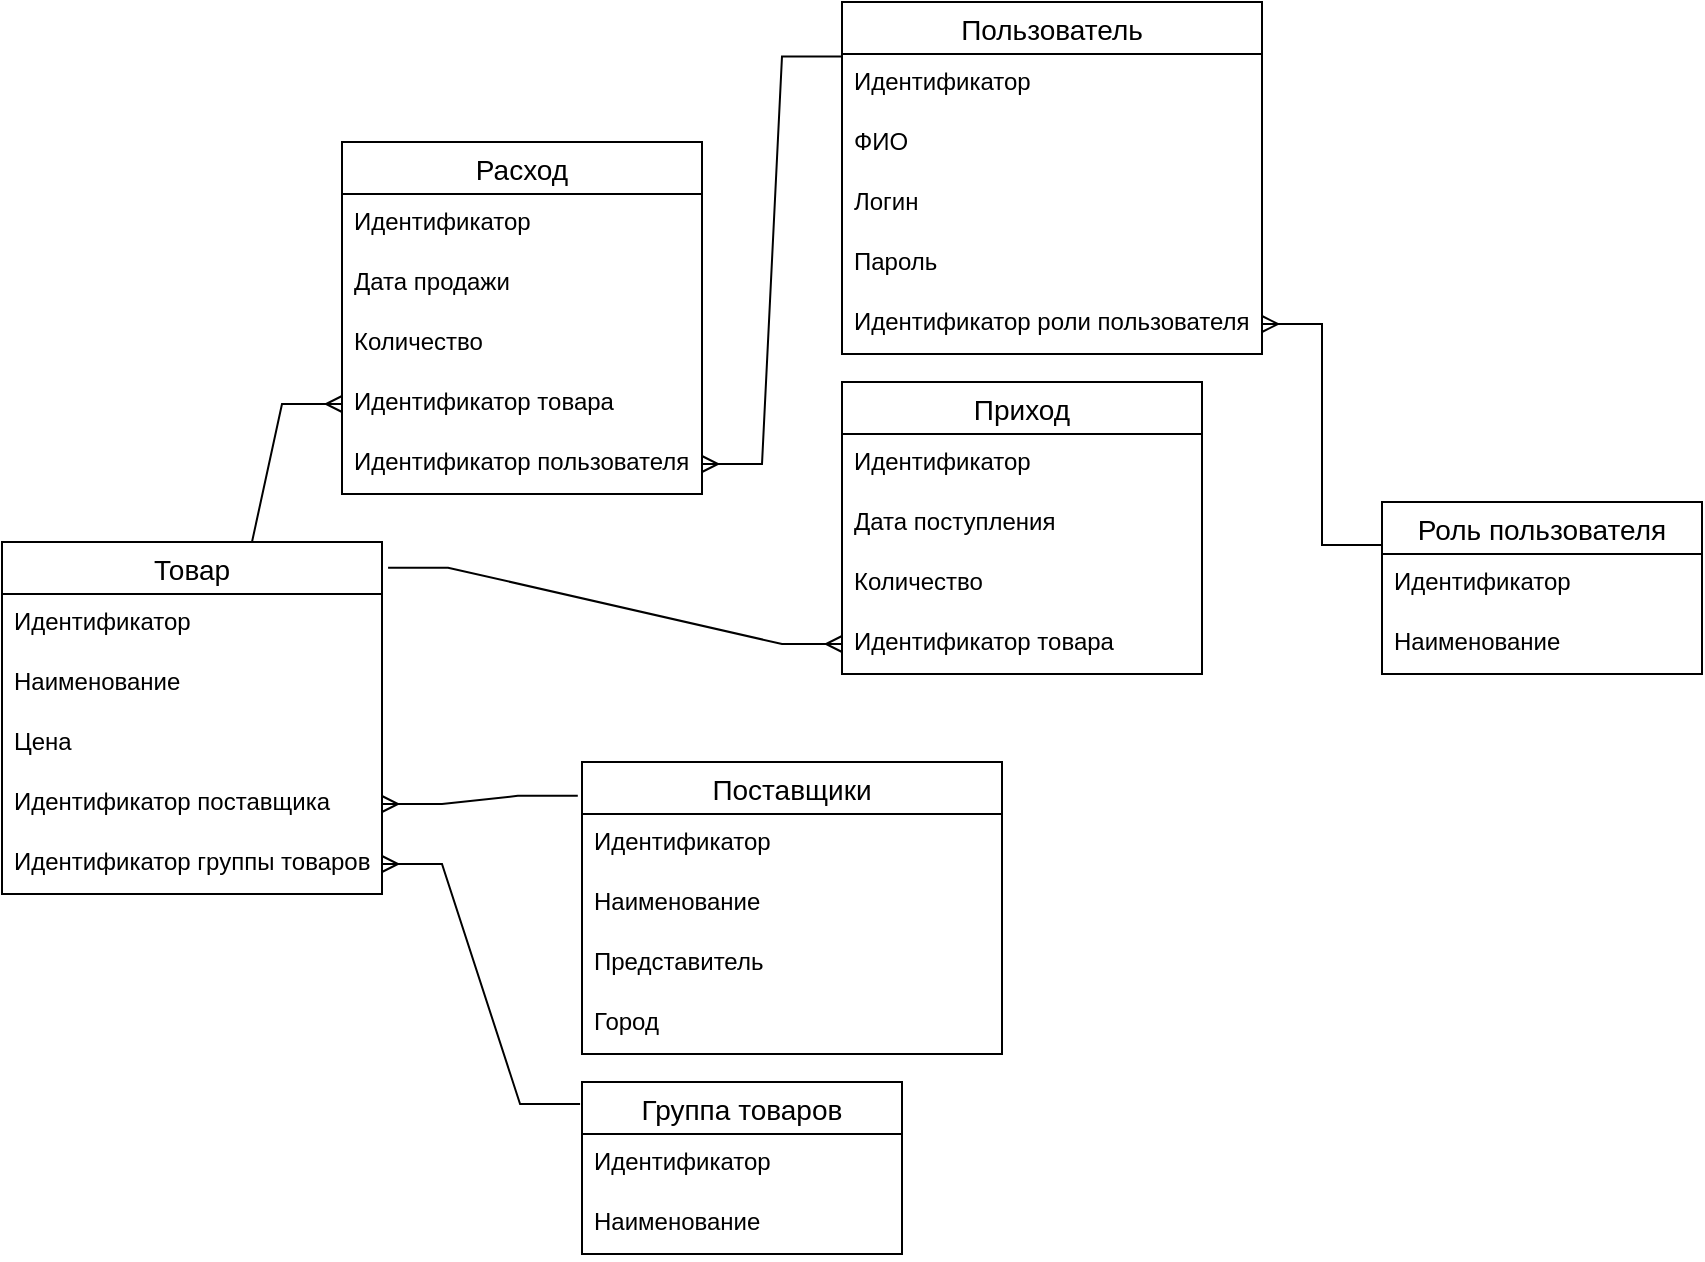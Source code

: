 <mxfile version="20.8.15" type="device"><diagram id="LBrnBnP-0IKncJXPNTLm" name="Страница 1"><mxGraphModel dx="906" dy="611" grid="1" gridSize="10" guides="1" tooltips="1" connect="1" arrows="1" fold="1" page="1" pageScale="1" pageWidth="1169" pageHeight="827" math="0" shadow="0"><root><mxCell id="0"/><mxCell id="1" parent="0"/><mxCell id="aJNdbL5rBykhAIug3nRp-1" value="Роль пользователя" style="swimlane;fontStyle=0;childLayout=stackLayout;horizontal=1;startSize=26;horizontalStack=0;resizeParent=1;resizeParentMax=0;resizeLast=0;collapsible=1;marginBottom=0;align=center;fontSize=14;" parent="1" vertex="1"><mxGeometry x="710" y="310" width="160" height="86" as="geometry"/></mxCell><mxCell id="aJNdbL5rBykhAIug3nRp-2" value="Идентификатор" style="text;strokeColor=none;fillColor=none;spacingLeft=4;spacingRight=4;overflow=hidden;rotatable=0;points=[[0,0.5],[1,0.5]];portConstraint=eastwest;fontSize=12;" parent="aJNdbL5rBykhAIug3nRp-1" vertex="1"><mxGeometry y="26" width="160" height="30" as="geometry"/></mxCell><mxCell id="aJNdbL5rBykhAIug3nRp-3" value="Наименование" style="text;strokeColor=none;fillColor=none;spacingLeft=4;spacingRight=4;overflow=hidden;rotatable=0;points=[[0,0.5],[1,0.5]];portConstraint=eastwest;fontSize=12;" parent="aJNdbL5rBykhAIug3nRp-1" vertex="1"><mxGeometry y="56" width="160" height="30" as="geometry"/></mxCell><mxCell id="aJNdbL5rBykhAIug3nRp-9" value="Пользователь" style="swimlane;fontStyle=0;childLayout=stackLayout;horizontal=1;startSize=26;horizontalStack=0;resizeParent=1;resizeParentMax=0;resizeLast=0;collapsible=1;marginBottom=0;align=center;fontSize=14;" parent="1" vertex="1"><mxGeometry x="440" y="60" width="210" height="176" as="geometry"/></mxCell><mxCell id="aJNdbL5rBykhAIug3nRp-10" value="Идентификатор" style="text;strokeColor=none;fillColor=none;spacingLeft=4;spacingRight=4;overflow=hidden;rotatable=0;points=[[0,0.5],[1,0.5]];portConstraint=eastwest;fontSize=12;" parent="aJNdbL5rBykhAIug3nRp-9" vertex="1"><mxGeometry y="26" width="210" height="30" as="geometry"/></mxCell><mxCell id="aJNdbL5rBykhAIug3nRp-11" value="ФИО" style="text;strokeColor=none;fillColor=none;spacingLeft=4;spacingRight=4;overflow=hidden;rotatable=0;points=[[0,0.5],[1,0.5]];portConstraint=eastwest;fontSize=12;" parent="aJNdbL5rBykhAIug3nRp-9" vertex="1"><mxGeometry y="56" width="210" height="30" as="geometry"/></mxCell><mxCell id="aJNdbL5rBykhAIug3nRp-49" value="Логин" style="text;strokeColor=none;fillColor=none;spacingLeft=4;spacingRight=4;overflow=hidden;rotatable=0;points=[[0,0.5],[1,0.5]];portConstraint=eastwest;fontSize=12;" parent="aJNdbL5rBykhAIug3nRp-9" vertex="1"><mxGeometry y="86" width="210" height="30" as="geometry"/></mxCell><mxCell id="aJNdbL5rBykhAIug3nRp-50" value="Пароль" style="text;strokeColor=none;fillColor=none;spacingLeft=4;spacingRight=4;overflow=hidden;rotatable=0;points=[[0,0.5],[1,0.5]];portConstraint=eastwest;fontSize=12;" parent="aJNdbL5rBykhAIug3nRp-9" vertex="1"><mxGeometry y="116" width="210" height="30" as="geometry"/></mxCell><mxCell id="aJNdbL5rBykhAIug3nRp-12" value="Идентификатор роли пользователя " style="text;strokeColor=none;fillColor=none;spacingLeft=4;spacingRight=4;overflow=hidden;rotatable=0;points=[[0,0.5],[1,0.5]];portConstraint=eastwest;fontSize=12;" parent="aJNdbL5rBykhAIug3nRp-9" vertex="1"><mxGeometry y="146" width="210" height="30" as="geometry"/></mxCell><mxCell id="aJNdbL5rBykhAIug3nRp-13" value="Расход" style="swimlane;fontStyle=0;childLayout=stackLayout;horizontal=1;startSize=26;horizontalStack=0;resizeParent=1;resizeParentMax=0;resizeLast=0;collapsible=1;marginBottom=0;align=center;fontSize=14;" parent="1" vertex="1"><mxGeometry x="190" y="130" width="180" height="176" as="geometry"/></mxCell><mxCell id="aJNdbL5rBykhAIug3nRp-14" value="Идентификатор" style="text;strokeColor=none;fillColor=none;spacingLeft=4;spacingRight=4;overflow=hidden;rotatable=0;points=[[0,0.5],[1,0.5]];portConstraint=eastwest;fontSize=12;" parent="aJNdbL5rBykhAIug3nRp-13" vertex="1"><mxGeometry y="26" width="180" height="30" as="geometry"/></mxCell><mxCell id="aJNdbL5rBykhAIug3nRp-15" value="Дата продажи" style="text;strokeColor=none;fillColor=none;spacingLeft=4;spacingRight=4;overflow=hidden;rotatable=0;points=[[0,0.5],[1,0.5]];portConstraint=eastwest;fontSize=12;" parent="aJNdbL5rBykhAIug3nRp-13" vertex="1"><mxGeometry y="56" width="180" height="30" as="geometry"/></mxCell><mxCell id="aJNdbL5rBykhAIug3nRp-16" value="Количество" style="text;strokeColor=none;fillColor=none;spacingLeft=4;spacingRight=4;overflow=hidden;rotatable=0;points=[[0,0.5],[1,0.5]];portConstraint=eastwest;fontSize=12;" parent="aJNdbL5rBykhAIug3nRp-13" vertex="1"><mxGeometry y="86" width="180" height="30" as="geometry"/></mxCell><mxCell id="aJNdbL5rBykhAIug3nRp-17" value="Идентификатор товара" style="text;strokeColor=none;fillColor=none;spacingLeft=4;spacingRight=4;overflow=hidden;rotatable=0;points=[[0,0.5],[1,0.5]];portConstraint=eastwest;fontSize=12;" parent="aJNdbL5rBykhAIug3nRp-13" vertex="1"><mxGeometry y="116" width="180" height="30" as="geometry"/></mxCell><mxCell id="aJNdbL5rBykhAIug3nRp-18" value="Идентификатор пользователя" style="text;strokeColor=none;fillColor=none;spacingLeft=4;spacingRight=4;overflow=hidden;rotatable=0;points=[[0,0.5],[1,0.5]];portConstraint=eastwest;fontSize=12;" parent="aJNdbL5rBykhAIug3nRp-13" vertex="1"><mxGeometry y="146" width="180" height="30" as="geometry"/></mxCell><mxCell id="aJNdbL5rBykhAIug3nRp-19" value="Товар" style="swimlane;fontStyle=0;childLayout=stackLayout;horizontal=1;startSize=26;horizontalStack=0;resizeParent=1;resizeParentMax=0;resizeLast=0;collapsible=1;marginBottom=0;align=center;fontSize=14;" parent="1" vertex="1"><mxGeometry x="20" y="330" width="190" height="176" as="geometry"/></mxCell><mxCell id="aJNdbL5rBykhAIug3nRp-20" value="Идентификатор" style="text;strokeColor=none;fillColor=none;spacingLeft=4;spacingRight=4;overflow=hidden;rotatable=0;points=[[0,0.5],[1,0.5]];portConstraint=eastwest;fontSize=12;" parent="aJNdbL5rBykhAIug3nRp-19" vertex="1"><mxGeometry y="26" width="190" height="30" as="geometry"/></mxCell><mxCell id="aJNdbL5rBykhAIug3nRp-21" value="Наименование" style="text;strokeColor=none;fillColor=none;spacingLeft=4;spacingRight=4;overflow=hidden;rotatable=0;points=[[0,0.5],[1,0.5]];portConstraint=eastwest;fontSize=12;" parent="aJNdbL5rBykhAIug3nRp-19" vertex="1"><mxGeometry y="56" width="190" height="30" as="geometry"/></mxCell><mxCell id="aJNdbL5rBykhAIug3nRp-22" value="Цена" style="text;strokeColor=none;fillColor=none;spacingLeft=4;spacingRight=4;overflow=hidden;rotatable=0;points=[[0,0.5],[1,0.5]];portConstraint=eastwest;fontSize=12;" parent="aJNdbL5rBykhAIug3nRp-19" vertex="1"><mxGeometry y="86" width="190" height="30" as="geometry"/></mxCell><mxCell id="aJNdbL5rBykhAIug3nRp-24" value="Идентификатор поставщика" style="text;strokeColor=none;fillColor=none;spacingLeft=4;spacingRight=4;overflow=hidden;rotatable=0;points=[[0,0.5],[1,0.5]];portConstraint=eastwest;fontSize=12;" parent="aJNdbL5rBykhAIug3nRp-19" vertex="1"><mxGeometry y="116" width="190" height="30" as="geometry"/></mxCell><mxCell id="aJNdbL5rBykhAIug3nRp-26" value="Идентификатор группы товаров" style="text;strokeColor=none;fillColor=none;spacingLeft=4;spacingRight=4;overflow=hidden;rotatable=0;points=[[0,0.5],[1,0.5]];portConstraint=eastwest;fontSize=12;" parent="aJNdbL5rBykhAIug3nRp-19" vertex="1"><mxGeometry y="146" width="190" height="30" as="geometry"/></mxCell><mxCell id="aJNdbL5rBykhAIug3nRp-27" value="Группа товаров" style="swimlane;fontStyle=0;childLayout=stackLayout;horizontal=1;startSize=26;horizontalStack=0;resizeParent=1;resizeParentMax=0;resizeLast=0;collapsible=1;marginBottom=0;align=center;fontSize=14;" parent="1" vertex="1"><mxGeometry x="310" y="600" width="160" height="86" as="geometry"/></mxCell><mxCell id="aJNdbL5rBykhAIug3nRp-28" value="Идентификатор" style="text;strokeColor=none;fillColor=none;spacingLeft=4;spacingRight=4;overflow=hidden;rotatable=0;points=[[0,0.5],[1,0.5]];portConstraint=eastwest;fontSize=12;" parent="aJNdbL5rBykhAIug3nRp-27" vertex="1"><mxGeometry y="26" width="160" height="30" as="geometry"/></mxCell><mxCell id="aJNdbL5rBykhAIug3nRp-29" value="Наименование" style="text;strokeColor=none;fillColor=none;spacingLeft=4;spacingRight=4;overflow=hidden;rotatable=0;points=[[0,0.5],[1,0.5]];portConstraint=eastwest;fontSize=12;" parent="aJNdbL5rBykhAIug3nRp-27" vertex="1"><mxGeometry y="56" width="160" height="30" as="geometry"/></mxCell><mxCell id="aJNdbL5rBykhAIug3nRp-30" value="Поставщики" style="swimlane;fontStyle=0;childLayout=stackLayout;horizontal=1;startSize=26;horizontalStack=0;resizeParent=1;resizeParentMax=0;resizeLast=0;collapsible=1;marginBottom=0;align=center;fontSize=14;" parent="1" vertex="1"><mxGeometry x="310" y="440" width="210" height="146" as="geometry"/></mxCell><mxCell id="aJNdbL5rBykhAIug3nRp-31" value="Идентификатор" style="text;strokeColor=none;fillColor=none;spacingLeft=4;spacingRight=4;overflow=hidden;rotatable=0;points=[[0,0.5],[1,0.5]];portConstraint=eastwest;fontSize=12;" parent="aJNdbL5rBykhAIug3nRp-30" vertex="1"><mxGeometry y="26" width="210" height="30" as="geometry"/></mxCell><mxCell id="aJNdbL5rBykhAIug3nRp-32" value="Наименование" style="text;strokeColor=none;fillColor=none;spacingLeft=4;spacingRight=4;overflow=hidden;rotatable=0;points=[[0,0.5],[1,0.5]];portConstraint=eastwest;fontSize=12;" parent="aJNdbL5rBykhAIug3nRp-30" vertex="1"><mxGeometry y="56" width="210" height="30" as="geometry"/></mxCell><mxCell id="aJNdbL5rBykhAIug3nRp-33" value="Представитель" style="text;strokeColor=none;fillColor=none;spacingLeft=4;spacingRight=4;overflow=hidden;rotatable=0;points=[[0,0.5],[1,0.5]];portConstraint=eastwest;fontSize=12;" parent="aJNdbL5rBykhAIug3nRp-30" vertex="1"><mxGeometry y="86" width="210" height="30" as="geometry"/></mxCell><mxCell id="aJNdbL5rBykhAIug3nRp-34" value="Город" style="text;strokeColor=none;fillColor=none;spacingLeft=4;spacingRight=4;overflow=hidden;rotatable=0;points=[[0,0.5],[1,0.5]];portConstraint=eastwest;fontSize=12;" parent="aJNdbL5rBykhAIug3nRp-30" vertex="1"><mxGeometry y="116" width="210" height="30" as="geometry"/></mxCell><mxCell id="aJNdbL5rBykhAIug3nRp-35" value="Приход" style="swimlane;fontStyle=0;childLayout=stackLayout;horizontal=1;startSize=26;horizontalStack=0;resizeParent=1;resizeParentMax=0;resizeLast=0;collapsible=1;marginBottom=0;align=center;fontSize=14;" parent="1" vertex="1"><mxGeometry x="440" y="250" width="180" height="146" as="geometry"/></mxCell><mxCell id="aJNdbL5rBykhAIug3nRp-36" value="Идентификатор" style="text;strokeColor=none;fillColor=none;spacingLeft=4;spacingRight=4;overflow=hidden;rotatable=0;points=[[0,0.5],[1,0.5]];portConstraint=eastwest;fontSize=12;" parent="aJNdbL5rBykhAIug3nRp-35" vertex="1"><mxGeometry y="26" width="180" height="30" as="geometry"/></mxCell><mxCell id="aJNdbL5rBykhAIug3nRp-37" value="Дата поступления" style="text;strokeColor=none;fillColor=none;spacingLeft=4;spacingRight=4;overflow=hidden;rotatable=0;points=[[0,0.5],[1,0.5]];portConstraint=eastwest;fontSize=12;" parent="aJNdbL5rBykhAIug3nRp-35" vertex="1"><mxGeometry y="56" width="180" height="30" as="geometry"/></mxCell><mxCell id="aJNdbL5rBykhAIug3nRp-38" value="Количество" style="text;strokeColor=none;fillColor=none;spacingLeft=4;spacingRight=4;overflow=hidden;rotatable=0;points=[[0,0.5],[1,0.5]];portConstraint=eastwest;fontSize=12;" parent="aJNdbL5rBykhAIug3nRp-35" vertex="1"><mxGeometry y="86" width="180" height="30" as="geometry"/></mxCell><mxCell id="aJNdbL5rBykhAIug3nRp-39" value="Идентификатор товара" style="text;strokeColor=none;fillColor=none;spacingLeft=4;spacingRight=4;overflow=hidden;rotatable=0;points=[[0,0.5],[1,0.5]];portConstraint=eastwest;fontSize=12;" parent="aJNdbL5rBykhAIug3nRp-35" vertex="1"><mxGeometry y="116" width="180" height="30" as="geometry"/></mxCell><mxCell id="aJNdbL5rBykhAIug3nRp-41" value="" style="edgeStyle=entityRelationEdgeStyle;fontSize=12;html=1;endArrow=ERmany;rounded=0;entryX=1;entryY=0.5;entryDx=0;entryDy=0;exitX=0;exitY=0.25;exitDx=0;exitDy=0;" parent="1" source="aJNdbL5rBykhAIug3nRp-1" target="aJNdbL5rBykhAIug3nRp-12" edge="1"><mxGeometry width="100" height="100" relative="1" as="geometry"><mxPoint x="720" y="210" as="sourcePoint"/><mxPoint x="680" y="200" as="targetPoint"/></mxGeometry></mxCell><mxCell id="aJNdbL5rBykhAIug3nRp-42" value="" style="edgeStyle=entityRelationEdgeStyle;fontSize=12;html=1;endArrow=ERmany;rounded=0;exitX=0;exitY=0.155;exitDx=0;exitDy=0;exitPerimeter=0;entryX=1;entryY=0.5;entryDx=0;entryDy=0;" parent="1" source="aJNdbL5rBykhAIug3nRp-9" target="aJNdbL5rBykhAIug3nRp-18" edge="1"><mxGeometry width="100" height="100" relative="1" as="geometry"><mxPoint x="460" y="220" as="sourcePoint"/><mxPoint x="390" y="329.5" as="targetPoint"/></mxGeometry></mxCell><mxCell id="aJNdbL5rBykhAIug3nRp-43" value="" style="edgeStyle=entityRelationEdgeStyle;fontSize=12;html=1;endArrow=ERmany;rounded=0;exitX=0.5;exitY=0;exitDx=0;exitDy=0;entryX=0;entryY=0.5;entryDx=0;entryDy=0;" parent="1" source="aJNdbL5rBykhAIug3nRp-19" target="aJNdbL5rBykhAIug3nRp-17" edge="1"><mxGeometry width="100" height="100" relative="1" as="geometry"><mxPoint x="460" y="107.98" as="sourcePoint"/><mxPoint x="380" y="300" as="targetPoint"/></mxGeometry></mxCell><mxCell id="aJNdbL5rBykhAIug3nRp-44" value="" style="edgeStyle=entityRelationEdgeStyle;fontSize=12;html=1;endArrow=ERmany;rounded=0;exitX=-0.006;exitY=0.128;exitDx=0;exitDy=0;exitPerimeter=0;entryX=1;entryY=0.5;entryDx=0;entryDy=0;" parent="1" source="aJNdbL5rBykhAIug3nRp-27" target="aJNdbL5rBykhAIug3nRp-26" edge="1"><mxGeometry width="100" height="100" relative="1" as="geometry"><mxPoint x="460" y="107.98" as="sourcePoint"/><mxPoint x="370" y="281" as="targetPoint"/></mxGeometry></mxCell><mxCell id="aJNdbL5rBykhAIug3nRp-45" value="" style="edgeStyle=entityRelationEdgeStyle;fontSize=12;html=1;endArrow=ERmany;rounded=0;exitX=1.016;exitY=0.073;exitDx=0;exitDy=0;exitPerimeter=0;entryX=0;entryY=0.5;entryDx=0;entryDy=0;" parent="1" source="aJNdbL5rBykhAIug3nRp-19" target="aJNdbL5rBykhAIug3nRp-39" edge="1"><mxGeometry width="100" height="100" relative="1" as="geometry"><mxPoint x="409.04" y="361.008" as="sourcePoint"/><mxPoint x="220" y="531" as="targetPoint"/></mxGeometry></mxCell><mxCell id="aJNdbL5rBykhAIug3nRp-47" value="" style="edgeStyle=entityRelationEdgeStyle;fontSize=12;html=1;endArrow=ERmany;rounded=0;exitX=-0.01;exitY=0.116;exitDx=0;exitDy=0;exitPerimeter=0;entryX=1;entryY=0.5;entryDx=0;entryDy=0;" parent="1" source="aJNdbL5rBykhAIug3nRp-30" target="aJNdbL5rBykhAIug3nRp-24" edge="1"><mxGeometry width="100" height="100" relative="1" as="geometry"><mxPoint x="469.04" y="611.008" as="sourcePoint"/><mxPoint x="220" y="531" as="targetPoint"/></mxGeometry></mxCell></root></mxGraphModel></diagram></mxfile>